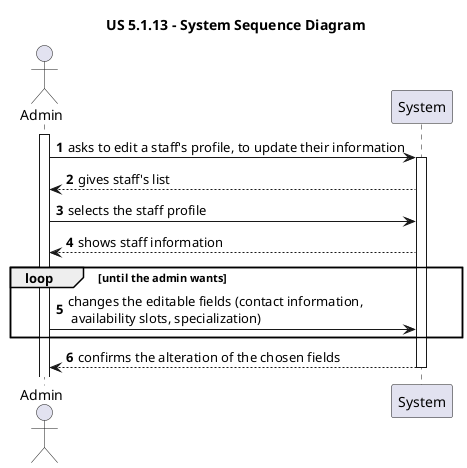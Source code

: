@startuml
'https://plantuml.com/sequence-diagram

title "US 5.1.13 - System Sequence Diagram"

autonumber

actor Admin as ADM
participant System as SYS

activate ADM

ADM -> SYS : asks to edit a staff's profile, to update their information
activate SYS

SYS --> ADM : gives staff's list

ADM -> SYS : selects the staff profile

SYS --> ADM : shows staff information

loop until the admin wants

ADM -> SYS : changes the editable fields (contact information,\n availability slots, specialization)

end loop

SYS --> ADM : confirms the alteration of the chosen fields

deactivate SYS


@enduml